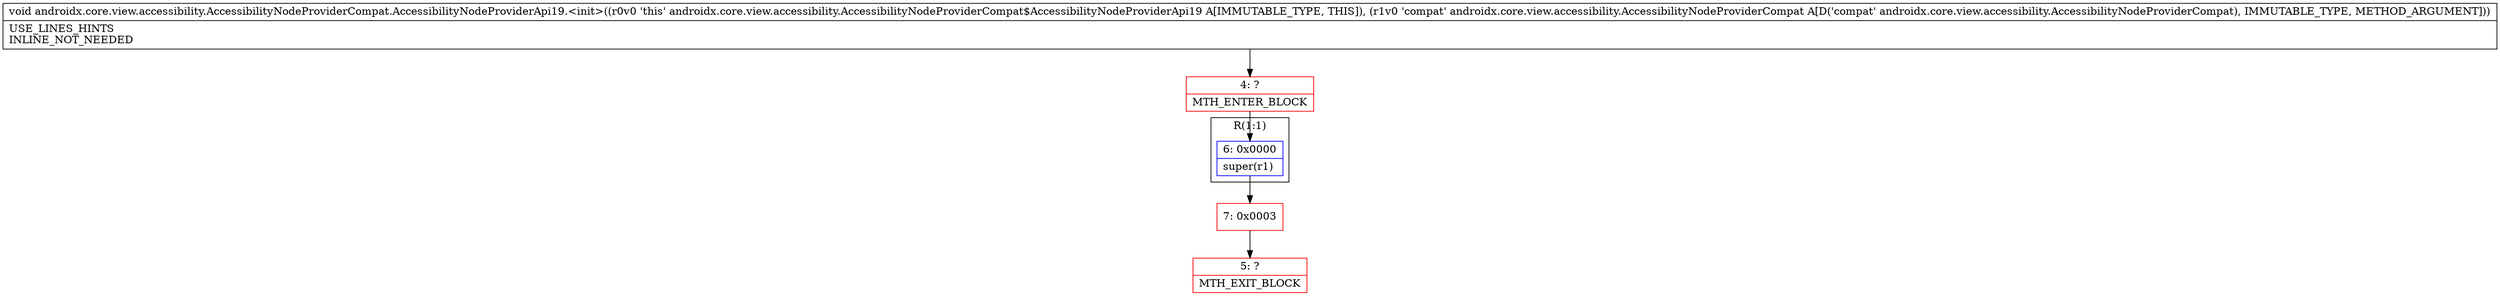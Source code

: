 digraph "CFG forandroidx.core.view.accessibility.AccessibilityNodeProviderCompat.AccessibilityNodeProviderApi19.\<init\>(Landroidx\/core\/view\/accessibility\/AccessibilityNodeProviderCompat;)V" {
subgraph cluster_Region_1741667376 {
label = "R(1:1)";
node [shape=record,color=blue];
Node_6 [shape=record,label="{6\:\ 0x0000|super(r1)\l}"];
}
Node_4 [shape=record,color=red,label="{4\:\ ?|MTH_ENTER_BLOCK\l}"];
Node_7 [shape=record,color=red,label="{7\:\ 0x0003}"];
Node_5 [shape=record,color=red,label="{5\:\ ?|MTH_EXIT_BLOCK\l}"];
MethodNode[shape=record,label="{void androidx.core.view.accessibility.AccessibilityNodeProviderCompat.AccessibilityNodeProviderApi19.\<init\>((r0v0 'this' androidx.core.view.accessibility.AccessibilityNodeProviderCompat$AccessibilityNodeProviderApi19 A[IMMUTABLE_TYPE, THIS]), (r1v0 'compat' androidx.core.view.accessibility.AccessibilityNodeProviderCompat A[D('compat' androidx.core.view.accessibility.AccessibilityNodeProviderCompat), IMMUTABLE_TYPE, METHOD_ARGUMENT]))  | USE_LINES_HINTS\lINLINE_NOT_NEEDED\l}"];
MethodNode -> Node_4;Node_6 -> Node_7;
Node_4 -> Node_6;
Node_7 -> Node_5;
}

